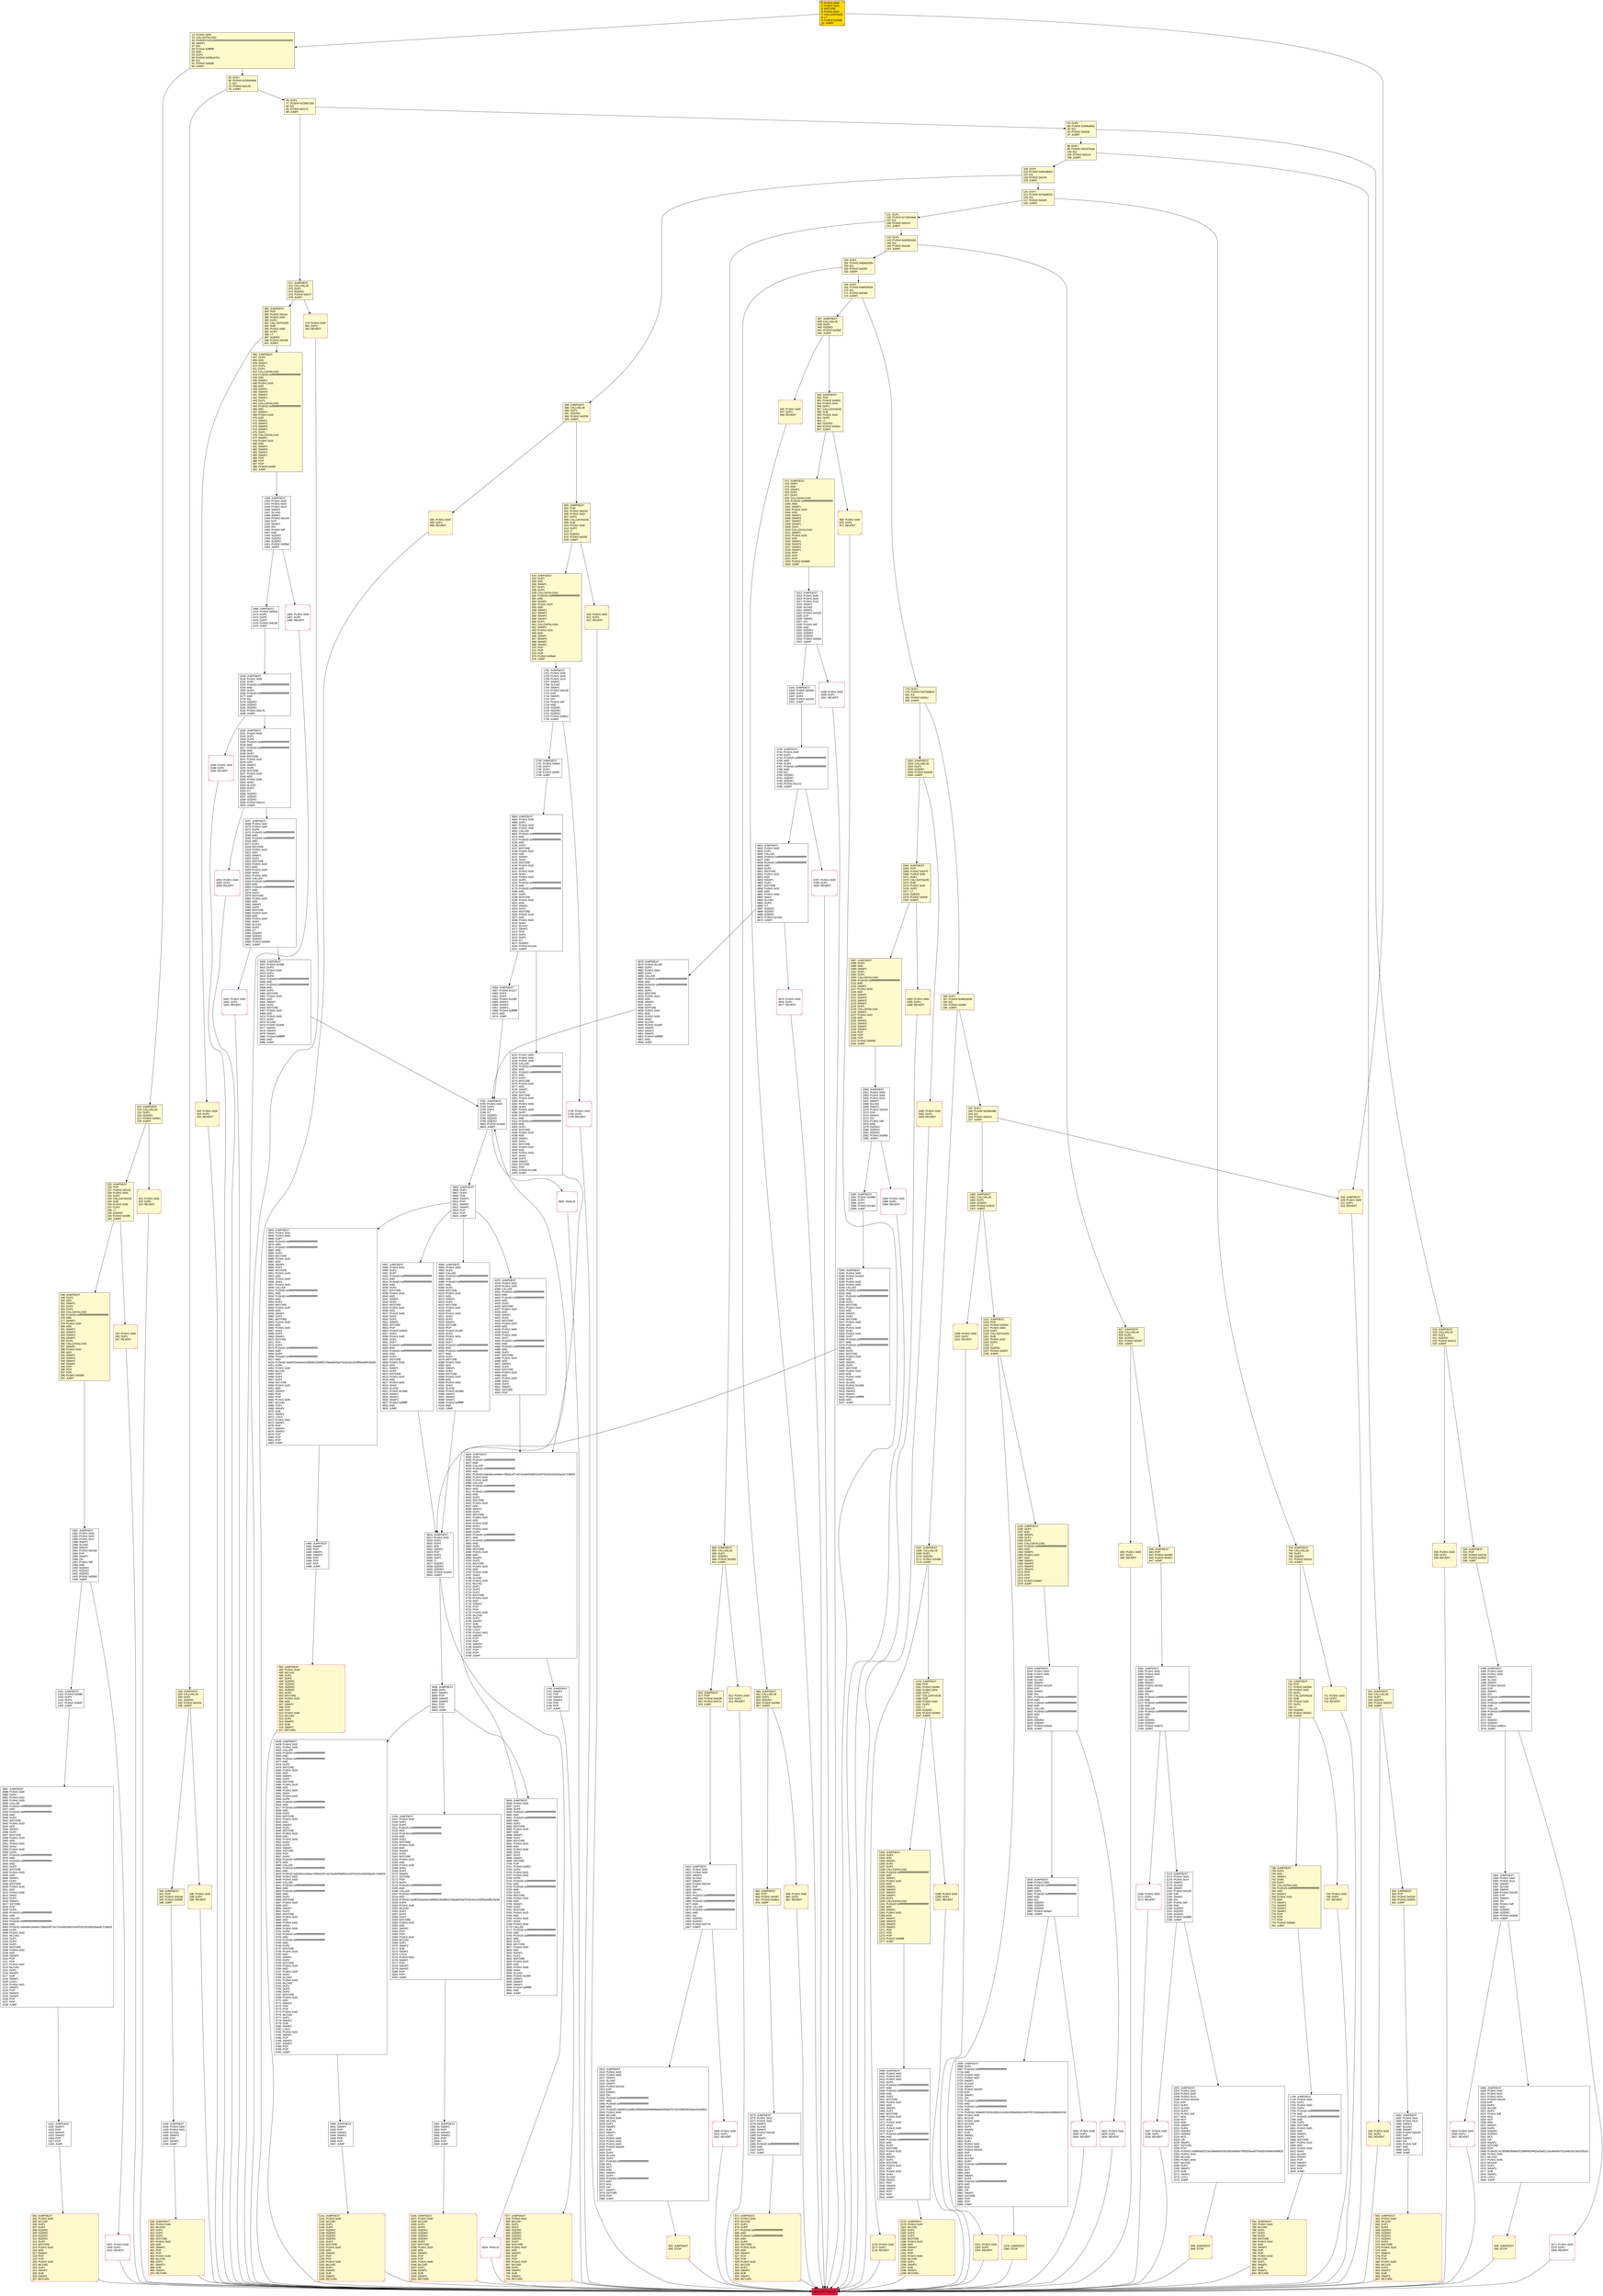 digraph G {
bgcolor=transparent rankdir=UD;
node [shape=box style=filled color=black fillcolor=white fontname=arial fontcolor=black];
1429 [label="1429: JUMPDEST\l1430: PUSH1 0x00\l1432: PUSH1 0x01\l1434: SLOAD\l1435: SWAP1\l1436: POP\l1437: SWAP1\l1438: JUMP\l" ];
827 [label="827: JUMPDEST\l828: CALLVALUE\l829: DUP1\l830: ISZERO\l831: PUSH2 0x0347\l834: JUMPI\l" fillcolor=lemonchiffon ];
600 [label="600: JUMPDEST\l601: POP\l602: PUSH2 0x02a5\l605: PUSH1 0x04\l607: DUP1\l608: CALLDATASIZE\l609: SUB\l610: PUSH1 0x40\l612: DUP2\l613: LT\l614: ISZERO\l615: PUSH2 0x026f\l618: JUMPI\l" fillcolor=lemonchiffon ];
213 [label="213: JUMPDEST\l214: CALLVALUE\l215: DUP1\l216: ISZERO\l217: PUSH2 0x00e1\l220: JUMPI\l" fillcolor=lemonchiffon ];
1381 [label="1381: JUMPDEST\l1382: PUSH1 0x00\l1384: PUSH1 0x03\l1386: PUSH1 0x14\l1388: SWAP1\l1389: SLOAD\l1390: SWAP1\l1391: PUSH2 0x0100\l1394: EXP\l1395: SWAP1\l1396: DIV\l1397: PUSH1 0xff\l1399: AND\l1400: ISZERO\l1401: ISZERO\l1402: ISZERO\l1403: PUSH2 0x0583\l1406: JUMPI\l" ];
588 [label="588: JUMPDEST\l589: CALLVALUE\l590: DUP1\l591: ISZERO\l592: PUSH2 0x0258\l595: JUMPI\l" fillcolor=lemonchiffon ];
4740 [label="4740: JUMPDEST\l4741: PUSH1 0x00\l4743: DUP1\l4744: PUSH20 0xffffffffffffffffffffffffffffffffffffffff\l4765: AND\l4766: DUP4\l4767: PUSH20 0xffffffffffffffffffffffffffffffffffffffff\l4788: AND\l4789: EQ\l4790: ISZERO\l4791: ISZERO\l4792: ISZERO\l4793: PUSH2 0x12c1\l4796: JUMPI\l" ];
3190 [label="3190: JUMPDEST\l3191: PUSH1 0x00\l3193: DUP1\l3194: DUP6\l3195: PUSH20 0xffffffffffffffffffffffffffffffffffffffff\l3216: AND\l3217: PUSH20 0xffffffffffffffffffffffffffffffffffffffff\l3238: AND\l3239: DUP2\l3240: MSTORE\l3241: PUSH1 0x20\l3243: ADD\l3244: SWAP1\l3245: DUP2\l3246: MSTORE\l3247: PUSH1 0x20\l3249: ADD\l3250: PUSH1 0x00\l3252: SHA3\l3253: SLOAD\l3254: DUP3\l3255: GT\l3256: ISZERO\l3257: ISZERO\l3258: ISZERO\l3259: PUSH2 0x0cc3\l3262: JUMPI\l" ];
1608 [label="1608: JUMPDEST\l1609: PUSH1 0x00\l1611: PUSH1 0x03\l1613: PUSH1 0x14\l1615: PUSH2 0x0100\l1618: EXP\l1619: DUP2\l1620: SLOAD\l1621: DUP2\l1622: PUSH1 0xff\l1624: MUL\l1625: NOT\l1626: AND\l1627: SWAP1\l1628: DUP4\l1629: ISZERO\l1630: ISZERO\l1631: MUL\l1632: OR\l1633: SWAP1\l1634: SSTORE\l1635: POP\l1636: PUSH32 0x7805862f689e2f13df9f062ff482ad3ad112aca9e0847911ed832e158c525b33\l1669: PUSH1 0x40\l1671: MLOAD\l1672: PUSH1 0x40\l1674: MLOAD\l1675: DUP1\l1676: SWAP2\l1677: SUB\l1678: SWAP1\l1679: LOG1\l1680: JUMP\l" ];
2390 [label="2390: JUMPDEST\l2391: PUSH2 0x0960\l2394: DUP4\l2395: DUP4\l2396: PUSH2 0x14a3\l2399: JUMP\l" ];
562 [label="562: JUMPDEST\l563: PUSH1 0x40\l565: MLOAD\l566: DUP1\l567: DUP3\l568: ISZERO\l569: ISZERO\l570: ISZERO\l571: ISZERO\l572: DUP2\l573: MSTORE\l574: PUSH1 0x20\l576: ADD\l577: SWAP2\l578: POP\l579: POP\l580: PUSH1 0x40\l582: MLOAD\l583: DUP1\l584: SWAP2\l585: SUB\l586: SWAP1\l587: RETURN\l" fillcolor=lemonchiffon shape=Msquare color=crimson ];
1300 [label="1300: JUMPDEST\l1301: CALLVALUE\l1302: DUP1\l1303: ISZERO\l1304: PUSH2 0x0520\l1307: JUMPI\l" fillcolor=lemonchiffon ];
1198 [label="1198: PUSH1 0x00\l1200: DUP1\l1201: REVERT\l" fillcolor=lemonchiffon shape=Msquare color=crimson ];
1335 [label="1335: JUMPDEST\l1336: DUP2\l1337: ADD\l1338: SWAP1\l1339: DUP1\l1340: DUP1\l1341: CALLDATALOAD\l1342: PUSH20 0xffffffffffffffffffffffffffffffffffffffff\l1363: AND\l1364: SWAP1\l1365: PUSH1 0x20\l1367: ADD\l1368: SWAP1\l1369: SWAP3\l1370: SWAP2\l1371: SWAP1\l1372: POP\l1373: POP\l1374: POP\l1375: PUSH2 0x09ef\l1378: JUMP\l" fillcolor=lemonchiffon ];
945 [label="945: PUSH1 0x00\l947: DUP1\l948: REVERT\l" fillcolor=lemonchiffon shape=Msquare color=crimson ];
1411 [label="1411: JUMPDEST\l1412: PUSH2 0x058d\l1415: DUP4\l1416: DUP4\l1417: PUSH2 0x0b47\l1420: JUMP\l" ];
4083 [label="4083: JUMPDEST\l4084: PUSH1 0x00\l4086: DUP1\l4087: PUSH1 0x02\l4089: PUSH1 0x00\l4091: CALLER\l4092: PUSH20 0xffffffffffffffffffffffffffffffffffffffff\l4113: AND\l4114: PUSH20 0xffffffffffffffffffffffffffffffffffffffff\l4135: AND\l4136: DUP2\l4137: MSTORE\l4138: PUSH1 0x20\l4140: ADD\l4141: SWAP1\l4142: DUP2\l4143: MSTORE\l4144: PUSH1 0x20\l4146: ADD\l4147: PUSH1 0x00\l4149: SHA3\l4150: PUSH1 0x00\l4152: DUP6\l4153: PUSH20 0xffffffffffffffffffffffffffffffffffffffff\l4174: AND\l4175: PUSH20 0xffffffffffffffffffffffffffffffffffffffff\l4196: AND\l4197: DUP2\l4198: MSTORE\l4199: PUSH1 0x20\l4201: ADD\l4202: SWAP1\l4203: DUP2\l4204: MSTORE\l4205: PUSH1 0x20\l4207: ADD\l4208: PUSH1 0x00\l4210: SHA3\l4211: SLOAD\l4212: SWAP1\l4213: POP\l4214: DUP1\l4215: DUP4\l4216: GT\l4217: ISZERO\l4218: PUSH2 0x1104\l4221: JUMPI\l" ];
302 [label="302: JUMPDEST\l303: PUSH1 0x40\l305: MLOAD\l306: DUP1\l307: DUP3\l308: ISZERO\l309: ISZERO\l310: ISZERO\l311: ISZERO\l312: DUP2\l313: MSTORE\l314: PUSH1 0x20\l316: ADD\l317: SWAP2\l318: POP\l319: POP\l320: PUSH1 0x40\l322: MLOAD\l323: DUP1\l324: SWAP2\l325: SUB\l326: SWAP1\l327: RETURN\l" fillcolor=lemonchiffon shape=Msquare color=crimson ];
383 [label="383: JUMPDEST\l384: POP\l385: PUSH2 0x01ec\l388: PUSH1 0x04\l390: DUP1\l391: CALLDATASIZE\l392: SUB\l393: PUSH1 0x60\l395: DUP2\l396: LT\l397: ISZERO\l398: PUSH2 0x0196\l401: JUMPI\l" fillcolor=lemonchiffon ];
5804 [label="5804: INVALID\l" shape=Msquare color=crimson ];
13 [label="13: PUSH1 0x00\l15: CALLDATALOAD\l16: PUSH29 0x0100000000000000000000000000000000000000000000000000000000\l46: SWAP1\l47: DIV\l48: PUSH4 0xffffffff\l53: AND\l54: DUP1\l55: PUSH4 0x095ea7b3\l60: EQ\l61: PUSH2 0x00d5\l64: JUMPI\l" fillcolor=lemonchiffon ];
340 [label="340: JUMPDEST\l341: POP\l342: PUSH2 0x015d\l345: PUSH2 0x0595\l348: JUMP\l" fillcolor=lemonchiffon ];
1202 [label="1202: JUMPDEST\l1203: DUP2\l1204: ADD\l1205: SWAP1\l1206: DUP1\l1207: DUP1\l1208: CALLDATALOAD\l1209: PUSH20 0xffffffffffffffffffffffffffffffffffffffff\l1230: AND\l1231: SWAP1\l1232: PUSH1 0x20\l1234: ADD\l1235: SWAP1\l1236: SWAP3\l1237: SWAP2\l1238: SWAP1\l1239: DUP1\l1240: CALLDATALOAD\l1241: PUSH20 0xffffffffffffffffffffffffffffffffffffffff\l1262: AND\l1263: SWAP1\l1264: PUSH1 0x20\l1266: ADD\l1267: SWAP1\l1268: SWAP3\l1269: SWAP2\l1270: SWAP1\l1271: POP\l1272: POP\l1273: POP\l1274: PUSH2 0x0968\l1277: JUMP\l" fillcolor=lemonchiffon ];
1465 [label="1465: PUSH1 0x00\l1467: DUP1\l1468: REVERT\l" shape=Msquare color=crimson ];
4797 [label="4797: PUSH1 0x00\l4799: DUP1\l4800: REVERT\l" shape=Msquare color=crimson ];
3263 [label="3263: PUSH1 0x00\l3265: DUP1\l3266: REVERT\l" shape=Msquare color=crimson ];
1726 [label="1726: PUSH1 0x00\l1728: DUP1\l1729: REVERT\l" shape=Msquare color=crimson ];
3129 [label="3129: JUMPDEST\l3130: PUSH1 0x00\l3132: DUP1\l3133: PUSH20 0xffffffffffffffffffffffffffffffffffffffff\l3154: AND\l3155: DUP4\l3156: PUSH20 0xffffffffffffffffffffffffffffffffffffffff\l3177: AND\l3178: EQ\l3179: ISZERO\l3180: ISZERO\l3181: ISZERO\l3182: PUSH2 0x0c76\l3185: JUMPI\l" ];
197 [label="197: DUP1\l198: PUSH4 0xf2fde38b\l203: EQ\l204: PUSH2 0x0514\l207: JUMPI\l" fillcolor=lemonchiffon ];
2691 [label="2691: PUSH1 0x00\l2693: DUP1\l2694: REVERT\l" shape=Msquare color=crimson ];
1489 [label="1489: JUMPDEST\l1490: PUSH1 0x03\l1492: PUSH1 0x00\l1494: SWAP1\l1495: SLOAD\l1496: SWAP1\l1497: PUSH2 0x0100\l1500: EXP\l1501: SWAP1\l1502: DIV\l1503: PUSH20 0xffffffffffffffffffffffffffffffffffffffff\l1524: AND\l1525: PUSH20 0xffffffffffffffffffffffffffffffffffffffff\l1546: AND\l1547: CALLER\l1548: PUSH20 0xffffffffffffffffffffffffffffffffffffffff\l1569: AND\l1570: EQ\l1571: ISZERO\l1572: ISZERO\l1573: PUSH2 0x062d\l1576: JUMPI\l" ];
1820 [label="1820: JUMPDEST\l1821: PUSH1 0x03\l1823: PUSH1 0x00\l1825: SWAP1\l1826: SLOAD\l1827: SWAP1\l1828: PUSH2 0x0100\l1831: EXP\l1832: SWAP1\l1833: DIV\l1834: PUSH20 0xffffffffffffffffffffffffffffffffffffffff\l1855: AND\l1856: PUSH20 0xffffffffffffffffffffffffffffffffffffffff\l1877: AND\l1878: CALLER\l1879: PUSH20 0xffffffffffffffffffffffffffffffffffffffff\l1900: AND\l1901: EQ\l1902: ISZERO\l1903: ISZERO\l1904: PUSH2 0x0778\l1907: JUMPI\l" ];
1581 [label="1581: JUMPDEST\l1582: PUSH1 0x03\l1584: PUSH1 0x14\l1586: SWAP1\l1587: SLOAD\l1588: SWAP1\l1589: PUSH2 0x0100\l1592: EXP\l1593: SWAP1\l1594: DIV\l1595: PUSH1 0xff\l1597: AND\l1598: ISZERO\l1599: ISZERO\l1600: PUSH2 0x0648\l1603: JUMPI\l" ];
153 [label="153: DUP1\l154: PUSH4 0x8da5cb5b\l159: EQ\l160: PUSH2 0x0352\l163: JUMPI\l" fillcolor=lemonchiffon ];
703 [label="703: JUMPDEST\l704: CALLVALUE\l705: DUP1\l706: ISZERO\l707: PUSH2 0x02cb\l710: JUMPI\l" fillcolor=lemonchiffon ];
5106 [label="5106: JUMPDEST\l5107: PUSH1 0x00\l5109: DUP1\l5110: DUP6\l5111: PUSH20 0xffffffffffffffffffffffffffffffffffffffff\l5132: AND\l5133: PUSH20 0xffffffffffffffffffffffffffffffffffffffff\l5154: AND\l5155: DUP2\l5156: MSTORE\l5157: PUSH1 0x20\l5159: ADD\l5160: SWAP1\l5161: DUP2\l5162: MSTORE\l5163: PUSH1 0x20\l5165: ADD\l5166: PUSH1 0x00\l5168: SHA3\l5169: DUP2\l5170: SWAP1\l5171: SSTORE\l5172: POP\l5173: DUP3\l5174: PUSH20 0xffffffffffffffffffffffffffffffffffffffff\l5195: AND\l5196: CALLER\l5197: PUSH20 0xffffffffffffffffffffffffffffffffffffffff\l5218: AND\l5219: PUSH32 0xddf252ad1be2c89b69c2b068fc378daa952ba7f163c4a11628f55a4df523b3ef\l5252: DUP5\l5253: PUSH1 0x40\l5255: MLOAD\l5256: DUP1\l5257: DUP3\l5258: DUP2\l5259: MSTORE\l5260: PUSH1 0x20\l5262: ADD\l5263: SWAP2\l5264: POP\l5265: POP\l5266: PUSH1 0x40\l5268: MLOAD\l5269: DUP1\l5270: SWAP2\l5271: SUB\l5272: SWAP1\l5273: LOG3\l5274: PUSH1 0x01\l5276: SWAP1\l5277: POP\l5278: SWAP3\l5279: SWAP2\l5280: POP\l5281: POP\l5282: JUMP\l" ];
1421 [label="1421: JUMPDEST\l1422: SWAP1\l1423: POP\l1424: SWAP3\l1425: SWAP2\l1426: POP\l1427: POP\l1428: JUMP\l" ];
1064 [label="1064: JUMPDEST\l1065: POP\l1066: PUSH2 0x0475\l1069: PUSH1 0x04\l1071: DUP1\l1072: CALLDATASIZE\l1073: SUB\l1074: PUSH1 0x40\l1076: DUP2\l1077: LT\l1078: ISZERO\l1079: PUSH2 0x043f\l1082: JUMPI\l" fillcolor=lemonchiffon ];
402 [label="402: PUSH1 0x00\l404: DUP1\l405: REVERT\l" fillcolor=lemonchiffon shape=Msquare color=crimson ];
871 [label="871: JUMPDEST\l872: PUSH1 0x40\l874: MLOAD\l875: DUP1\l876: DUP3\l877: PUSH20 0xffffffffffffffffffffffffffffffffffffffff\l898: AND\l899: PUSH20 0xffffffffffffffffffffffffffffffffffffffff\l920: AND\l921: DUP2\l922: MSTORE\l923: PUSH1 0x20\l925: ADD\l926: SWAP2\l927: POP\l928: POP\l929: PUSH1 0x40\l931: MLOAD\l932: DUP1\l933: SWAP2\l934: SUB\l935: SWAP1\l936: RETURN\l" fillcolor=lemonchiffon shape=Msquare color=crimson ];
2197 [label="2197: PUSH1 0x00\l2199: DUP1\l2200: REVERT\l" shape=Msquare color=crimson ];
5816 [label="5816: JUMPDEST\l5817: PUSH1 0x00\l5819: DUP2\l5820: DUP4\l5821: ADD\l5822: SWAP1\l5823: POP\l5824: DUP3\l5825: DUP2\l5826: LT\l5827: ISZERO\l5828: ISZERO\l5829: ISZERO\l5830: PUSH2 0x16cb\l5833: JUMPI\l" ];
225 [label="225: JUMPDEST\l226: POP\l227: PUSH2 0x012e\l230: PUSH1 0x04\l232: DUP1\l233: CALLDATASIZE\l234: SUB\l235: PUSH1 0x40\l237: DUP2\l238: LT\l239: ISZERO\l240: PUSH2 0x00f8\l243: JUMPI\l" fillcolor=lemonchiffon ];
142 [label="142: DUP1\l143: PUSH4 0x8456cb59\l148: EQ\l149: PUSH2 0x033b\l152: JUMPI\l" fillcolor=lemonchiffon ];
1175 [label="1175: PUSH1 0x00\l1177: DUP1\l1178: REVERT\l" fillcolor=lemonchiffon shape=Msquare color=crimson ];
3634 [label="3634: JUMPDEST\l3635: PUSH1 0x00\l3637: DUP1\l3638: DUP6\l3639: PUSH20 0xffffffffffffffffffffffffffffffffffffffff\l3660: AND\l3661: PUSH20 0xffffffffffffffffffffffffffffffffffffffff\l3682: AND\l3683: DUP2\l3684: MSTORE\l3685: PUSH1 0x20\l3687: ADD\l3688: SWAP1\l3689: DUP2\l3690: MSTORE\l3691: PUSH1 0x20\l3693: ADD\l3694: PUSH1 0x00\l3696: SHA3\l3697: DUP2\l3698: SWAP1\l3699: SSTORE\l3700: POP\l3701: PUSH2 0x0f03\l3704: DUP3\l3705: PUSH1 0x02\l3707: PUSH1 0x00\l3709: DUP8\l3710: PUSH20 0xffffffffffffffffffffffffffffffffffffffff\l3731: AND\l3732: PUSH20 0xffffffffffffffffffffffffffffffffffffffff\l3753: AND\l3754: DUP2\l3755: MSTORE\l3756: PUSH1 0x20\l3758: ADD\l3759: SWAP1\l3760: DUP2\l3761: MSTORE\l3762: PUSH1 0x20\l3764: ADD\l3765: PUSH1 0x00\l3767: SHA3\l3768: PUSH1 0x00\l3770: CALLER\l3771: PUSH20 0xffffffffffffffffffffffffffffffffffffffff\l3792: AND\l3793: PUSH20 0xffffffffffffffffffffffffffffffffffffffff\l3814: AND\l3815: DUP2\l3816: MSTORE\l3817: PUSH1 0x20\l3819: ADD\l3820: SWAP1\l3821: DUP2\l3822: MSTORE\l3823: PUSH1 0x20\l3825: ADD\l3826: PUSH1 0x00\l3828: SHA3\l3829: SLOAD\l3830: PUSH2 0x169f\l3833: SWAP1\l3834: SWAP2\l3835: SWAP1\l3836: PUSH4 0xffffffff\l3841: AND\l3842: JUMP\l" ];
131 [label="131: DUP1\l132: PUSH4 0x715018a6\l137: EQ\l138: PUSH2 0x0324\l141: JUMPI\l" fillcolor=lemonchiffon ];
937 [label="937: JUMPDEST\l938: CALLVALUE\l939: DUP1\l940: ISZERO\l941: PUSH2 0x03b5\l944: JUMPI\l" fillcolor=lemonchiffon ];
1026 [label="1026: JUMPDEST\l1027: PUSH1 0x40\l1029: MLOAD\l1030: DUP1\l1031: DUP3\l1032: ISZERO\l1033: ISZERO\l1034: ISZERO\l1035: ISZERO\l1036: DUP2\l1037: MSTORE\l1038: PUSH1 0x20\l1040: ADD\l1041: SWAP2\l1042: POP\l1043: POP\l1044: PUSH1 0x40\l1046: MLOAD\l1047: DUP1\l1048: SWAP2\l1049: SUB\l1050: SWAP1\l1051: RETURN\l" fillcolor=lemonchiffon shape=Msquare color=crimson ];
1748 [label="1748: JUMPDEST\l1749: PUSH1 0x00\l1751: DUP1\l1752: PUSH1 0x00\l1754: DUP4\l1755: PUSH20 0xffffffffffffffffffffffffffffffffffffffff\l1776: AND\l1777: PUSH20 0xffffffffffffffffffffffffffffffffffffffff\l1798: AND\l1799: DUP2\l1800: MSTORE\l1801: PUSH1 0x20\l1803: ADD\l1804: SWAP1\l1805: DUP2\l1806: MSTORE\l1807: PUSH1 0x20\l1809: ADD\l1810: PUSH1 0x00\l1812: SHA3\l1813: SLOAD\l1814: SWAP1\l1815: POP\l1816: SWAP2\l1817: SWAP1\l1818: POP\l1819: JUMP\l" ];
4356 [label="4356: JUMPDEST\l4357: PUSH2 0x1117\l4360: DUP4\l4361: DUP3\l4362: PUSH2 0x169f\l4365: SWAP1\l4366: SWAP2\l4367: SWAP1\l4368: PUSH4 0xffffffff\l4373: AND\l4374: JUMP\l" ];
1141 [label="1141: JUMPDEST\l1142: PUSH1 0x40\l1144: MLOAD\l1145: DUP1\l1146: DUP3\l1147: ISZERO\l1148: ISZERO\l1149: ISZERO\l1150: ISZERO\l1151: DUP2\l1152: MSTORE\l1153: PUSH1 0x20\l1155: ADD\l1156: SWAP2\l1157: POP\l1158: POP\l1159: PUSH1 0x40\l1161: MLOAD\l1162: DUP1\l1163: SWAP2\l1164: SUB\l1165: SWAP1\l1166: RETURN\l" fillcolor=lemonchiffon shape=Msquare color=crimson ];
518 [label="518: JUMPDEST\l519: CALLVALUE\l520: DUP1\l521: ISZERO\l522: PUSH2 0x0212\l525: JUMPI\l" fillcolor=lemonchiffon ];
98 [label="98: DUP1\l99: PUSH4 0x5c975abb\l104: EQ\l105: PUSH2 0x021d\l108: JUMPI\l" fillcolor=lemonchiffon ];
248 [label="248: JUMPDEST\l249: DUP2\l250: ADD\l251: SWAP1\l252: DUP1\l253: DUP1\l254: CALLDATALOAD\l255: PUSH20 0xffffffffffffffffffffffffffffffffffffffff\l276: AND\l277: SWAP1\l278: PUSH1 0x20\l280: ADD\l281: SWAP1\l282: SWAP3\l283: SWAP2\l284: SWAP1\l285: DUP1\l286: CALLDATALOAD\l287: SWAP1\l288: PUSH1 0x20\l290: ADD\l291: SWAP1\l292: SWAP3\l293: SWAP2\l294: SWAP1\l295: POP\l296: POP\l297: POP\l298: PUSH2 0x0565\l301: JUMP\l" fillcolor=lemonchiffon ];
1278 [label="1278: JUMPDEST\l1279: PUSH1 0x40\l1281: MLOAD\l1282: DUP1\l1283: DUP3\l1284: DUP2\l1285: MSTORE\l1286: PUSH1 0x20\l1288: ADD\l1289: SWAP2\l1290: POP\l1291: POP\l1292: PUSH1 0x40\l1294: MLOAD\l1295: DUP1\l1296: SWAP2\l1297: SUB\l1298: SWAP1\l1299: RETURN\l" fillcolor=lemonchiffon shape=Msquare color=crimson ];
109 [label="109: DUP1\l110: PUSH4 0x66188463\l115: EQ\l116: PUSH2 0x024c\l119: JUMPI\l" fillcolor=lemonchiffon ];
2274 [label="2274: JUMPDEST\l2275: PUSH1 0x03\l2277: PUSH1 0x00\l2279: SWAP1\l2280: SLOAD\l2281: SWAP1\l2282: PUSH2 0x0100\l2285: EXP\l2286: SWAP1\l2287: DIV\l2288: PUSH20 0xffffffffffffffffffffffffffffffffffffffff\l2309: AND\l2310: DUP2\l2311: JUMP\l" ];
244 [label="244: PUSH1 0x00\l246: DUP1\l247: REVERT\l" fillcolor=lemonchiffon shape=Msquare color=crimson ];
2342 [label="2342: JUMPDEST\l2343: PUSH2 0x0930\l2346: DUP4\l2347: DUP4\l2348: PUSH2 0x1284\l2351: JUMP\l" ];
839 [label="839: JUMPDEST\l840: POP\l841: PUSH2 0x0350\l844: PUSH2 0x0821\l847: JUMP\l" fillcolor=lemonchiffon ];
949 [label="949: JUMPDEST\l950: POP\l951: PUSH2 0x0402\l954: PUSH1 0x04\l956: DUP1\l957: CALLDATASIZE\l958: SUB\l959: PUSH1 0x40\l961: DUP2\l962: LT\l963: ISZERO\l964: PUSH2 0x03cc\l967: JUMPI\l" fillcolor=lemonchiffon ];
0 [label="0: PUSH1 0x80\l2: PUSH1 0x40\l4: MSTORE\l5: PUSH1 0x04\l7: CALLDATASIZE\l8: LT\l9: PUSH2 0x00d0\l12: JUMPI\l" fillcolor=lemonchiffon shape=Msquare fillcolor=gold ];
120 [label="120: DUP1\l121: PUSH4 0x70a08231\l126: EQ\l127: PUSH2 0x02bf\l130: JUMPI\l" fillcolor=lemonchiffon ];
711 [label="711: PUSH1 0x00\l713: DUP1\l714: REVERT\l" fillcolor=lemonchiffon shape=Msquare color=crimson ];
968 [label="968: PUSH1 0x00\l970: DUP1\l971: REVERT\l" fillcolor=lemonchiffon shape=Msquare color=crimson ];
623 [label="623: JUMPDEST\l624: DUP2\l625: ADD\l626: SWAP1\l627: DUP1\l628: DUP1\l629: CALLDATALOAD\l630: PUSH20 0xffffffffffffffffffffffffffffffffffffffff\l651: AND\l652: SWAP1\l653: PUSH1 0x20\l655: ADD\l656: SWAP1\l657: SWAP3\l658: SWAP2\l659: SWAP1\l660: DUP1\l661: CALLDATALOAD\l662: SWAP1\l663: PUSH1 0x20\l665: ADD\l666: SWAP1\l667: SWAP3\l668: SWAP2\l669: SWAP1\l670: POP\l671: POP\l672: POP\l673: PUSH2 0x06a4\l676: JUMP\l" fillcolor=lemonchiffon ];
2543 [label="2543: JUMPDEST\l2544: PUSH1 0x03\l2546: PUSH1 0x00\l2548: SWAP1\l2549: SLOAD\l2550: SWAP1\l2551: PUSH2 0x0100\l2554: EXP\l2555: SWAP1\l2556: DIV\l2557: PUSH20 0xffffffffffffffffffffffffffffffffffffffff\l2578: AND\l2579: PUSH20 0xffffffffffffffffffffffffffffffffffffffff\l2600: AND\l2601: CALLER\l2602: PUSH20 0xffffffffffffffffffffffffffffffffffffffff\l2623: AND\l2624: EQ\l2625: ISZERO\l2626: ISZERO\l2627: PUSH2 0x0a4b\l2630: JUMPI\l" ];
1740 [label="1740: JUMPDEST\l1741: SWAP1\l1742: POP\l1743: SWAP3\l1744: SWAP2\l1745: POP\l1746: POP\l1747: JUMP\l" ];
816 [label="816: JUMPDEST\l817: POP\l818: PUSH2 0x0339\l821: PUSH2 0x071c\l824: JUMP\l" fillcolor=lemonchiffon ];
5834 [label="5834: INVALID\l" shape=Msquare color=crimson ];
4504 [label="4504: JUMPDEST\l4505: DUP4\l4506: PUSH20 0xffffffffffffffffffffffffffffffffffffffff\l4527: AND\l4528: CALLER\l4529: PUSH20 0xffffffffffffffffffffffffffffffffffffffff\l4550: AND\l4551: PUSH32 0x8c5be1e5ebec7d5bd14f71427d1e84f3dd0314c0f7b2291e5b200ac8c7c3b925\l4584: PUSH1 0x02\l4586: PUSH1 0x00\l4588: CALLER\l4589: PUSH20 0xffffffffffffffffffffffffffffffffffffffff\l4610: AND\l4611: PUSH20 0xffffffffffffffffffffffffffffffffffffffff\l4632: AND\l4633: DUP2\l4634: MSTORE\l4635: PUSH1 0x20\l4637: ADD\l4638: SWAP1\l4639: DUP2\l4640: MSTORE\l4641: PUSH1 0x20\l4643: ADD\l4644: PUSH1 0x00\l4646: SHA3\l4647: PUSH1 0x00\l4649: DUP9\l4650: PUSH20 0xffffffffffffffffffffffffffffffffffffffff\l4671: AND\l4672: PUSH20 0xffffffffffffffffffffffffffffffffffffffff\l4693: AND\l4694: DUP2\l4695: MSTORE\l4696: PUSH1 0x20\l4698: ADD\l4699: SWAP1\l4700: DUP2\l4701: MSTORE\l4702: PUSH1 0x20\l4704: ADD\l4705: PUSH1 0x00\l4707: SHA3\l4708: SLOAD\l4709: PUSH1 0x40\l4711: MLOAD\l4712: DUP1\l4713: DUP3\l4714: DUP2\l4715: MSTORE\l4716: PUSH1 0x20\l4718: ADD\l4719: SWAP2\l4720: POP\l4721: POP\l4722: PUSH1 0x40\l4724: MLOAD\l4725: DUP1\l4726: SWAP2\l4727: SUB\l4728: SWAP1\l4729: LOG3\l4730: PUSH1 0x01\l4732: SWAP2\l4733: POP\l4734: POP\l4735: SWAP3\l4736: SWAP2\l4737: POP\l4738: POP\l4739: JUMP\l" ];
406 [label="406: JUMPDEST\l407: DUP2\l408: ADD\l409: SWAP1\l410: DUP1\l411: DUP1\l412: CALLDATALOAD\l413: PUSH20 0xffffffffffffffffffffffffffffffffffffffff\l434: AND\l435: SWAP1\l436: PUSH1 0x20\l438: ADD\l439: SWAP1\l440: SWAP3\l441: SWAP2\l442: SWAP1\l443: DUP1\l444: CALLDATALOAD\l445: PUSH20 0xffffffffffffffffffffffffffffffffffffffff\l466: AND\l467: SWAP1\l468: PUSH1 0x20\l470: ADD\l471: SWAP1\l472: SWAP3\l473: SWAP2\l474: SWAP1\l475: DUP1\l476: CALLDATALOAD\l477: SWAP1\l478: PUSH1 0x20\l480: ADD\l481: SWAP1\l482: SWAP3\l483: SWAP2\l484: SWAP1\l485: POP\l486: POP\l487: POP\l488: PUSH2 0x059f\l491: JUMP\l" fillcolor=lemonchiffon ];
2695 [label="2695: JUMPDEST\l2696: DUP1\l2697: PUSH20 0xffffffffffffffffffffffffffffffffffffffff\l2718: AND\l2719: PUSH1 0x03\l2721: PUSH1 0x00\l2723: SWAP1\l2724: SLOAD\l2725: SWAP1\l2726: PUSH2 0x0100\l2729: EXP\l2730: SWAP1\l2731: DIV\l2732: PUSH20 0xffffffffffffffffffffffffffffffffffffffff\l2753: AND\l2754: PUSH20 0xffffffffffffffffffffffffffffffffffffffff\l2775: AND\l2776: PUSH32 0x8be0079c531659141344cd1fd0a4f28419497f9722a3daafe3b4186f6b6457e0\l2809: PUSH1 0x40\l2811: MLOAD\l2812: PUSH1 0x40\l2814: MLOAD\l2815: DUP1\l2816: SWAP2\l2817: SUB\l2818: SWAP1\l2819: LOG3\l2820: DUP1\l2821: PUSH1 0x03\l2823: PUSH1 0x00\l2825: PUSH2 0x0100\l2828: EXP\l2829: DUP2\l2830: SLOAD\l2831: DUP2\l2832: PUSH20 0xffffffffffffffffffffffffffffffffffffffff\l2853: MUL\l2854: NOT\l2855: AND\l2856: SWAP1\l2857: DUP4\l2858: PUSH20 0xffffffffffffffffffffffffffffffffffffffff\l2879: AND\l2880: MUL\l2881: OR\l2882: SWAP1\l2883: SSTORE\l2884: POP\l2885: POP\l2886: JUMP\l" ];
1179 [label="1179: JUMPDEST\l1180: POP\l1181: PUSH2 0x04fe\l1184: PUSH1 0x04\l1186: DUP1\l1187: CALLDATASIZE\l1188: SUB\l1189: PUSH1 0x40\l1191: DUP2\l1192: LT\l1193: ISZERO\l1194: PUSH2 0x04b2\l1197: JUMPI\l" fillcolor=lemonchiffon ];
221 [label="221: PUSH1 0x00\l223: DUP1\l224: REVERT\l" fillcolor=lemonchiffon shape=Msquare color=crimson ];
850 [label="850: JUMPDEST\l851: CALLVALUE\l852: DUP1\l853: ISZERO\l854: PUSH2 0x035e\l857: JUMPI\l" fillcolor=lemonchiffon ];
734 [label="734: PUSH1 0x00\l736: DUP1\l737: REVERT\l" fillcolor=lemonchiffon shape=Msquare color=crimson ];
175 [label="175: DUP1\l176: PUSH4 0xd73dd623\l181: EQ\l182: PUSH2 0x041c\l185: JUMPI\l" fillcolor=lemonchiffon ];
2338 [label="2338: PUSH1 0x00\l2340: DUP1\l2341: REVERT\l" shape=Msquare color=crimson ];
549 [label="549: PUSH1 0x00\l551: DUP1\l552: REVERT\l" fillcolor=lemonchiffon shape=Msquare color=crimson ];
1060 [label="1060: PUSH1 0x00\l1062: DUP1\l1063: REVERT\l" fillcolor=lemonchiffon shape=Msquare color=crimson ];
2887 [label="2887: JUMPDEST\l2888: PUSH1 0x00\l2890: DUP2\l2891: PUSH1 0x02\l2893: PUSH1 0x00\l2895: CALLER\l2896: PUSH20 0xffffffffffffffffffffffffffffffffffffffff\l2917: AND\l2918: PUSH20 0xffffffffffffffffffffffffffffffffffffffff\l2939: AND\l2940: DUP2\l2941: MSTORE\l2942: PUSH1 0x20\l2944: ADD\l2945: SWAP1\l2946: DUP2\l2947: MSTORE\l2948: PUSH1 0x20\l2950: ADD\l2951: PUSH1 0x00\l2953: SHA3\l2954: PUSH1 0x00\l2956: DUP6\l2957: PUSH20 0xffffffffffffffffffffffffffffffffffffffff\l2978: AND\l2979: PUSH20 0xffffffffffffffffffffffffffffffffffffffff\l3000: AND\l3001: DUP2\l3002: MSTORE\l3003: PUSH1 0x20\l3005: ADD\l3006: SWAP1\l3007: DUP2\l3008: MSTORE\l3009: PUSH1 0x20\l3011: ADD\l3012: PUSH1 0x00\l3014: SHA3\l3015: DUP2\l3016: SWAP1\l3017: SSTORE\l3018: POP\l3019: DUP3\l3020: PUSH20 0xffffffffffffffffffffffffffffffffffffffff\l3041: AND\l3042: CALLER\l3043: PUSH20 0xffffffffffffffffffffffffffffffffffffffff\l3064: AND\l3065: PUSH32 0x8c5be1e5ebec7d5bd14f71427d1e84f3dd0314c0f7b2291e5b200ac8c7c3b925\l3098: DUP5\l3099: PUSH1 0x40\l3101: MLOAD\l3102: DUP1\l3103: DUP3\l3104: DUP2\l3105: MSTORE\l3106: PUSH1 0x20\l3108: ADD\l3109: SWAP2\l3110: POP\l3111: POP\l3112: PUSH1 0x40\l3114: MLOAD\l3115: DUP1\l3116: SWAP2\l3117: SUB\l3118: SWAP1\l3119: LOG3\l3120: PUSH1 0x01\l3122: SWAP1\l3123: POP\l3124: SWAP3\l3125: SWAP2\l3126: POP\l3127: POP\l3128: JUMP\l" ];
1577 [label="1577: PUSH1 0x00\l1579: DUP1\l1580: REVERT\l" shape=Msquare color=crimson ];
812 [label="812: PUSH1 0x00\l814: DUP1\l815: REVERT\l" fillcolor=lemonchiffon shape=Msquare color=crimson ];
1480 [label="1480: JUMPDEST\l1481: SWAP1\l1482: POP\l1483: SWAP4\l1484: SWAP3\l1485: POP\l1486: POP\l1487: POP\l1488: JUMP\l" ];
2201 [label="2201: JUMPDEST\l2202: PUSH1 0x01\l2204: PUSH1 0x03\l2206: PUSH1 0x14\l2208: PUSH2 0x0100\l2211: EXP\l2212: DUP2\l2213: SLOAD\l2214: DUP2\l2215: PUSH1 0xff\l2217: MUL\l2218: NOT\l2219: AND\l2220: SWAP1\l2221: DUP4\l2222: ISZERO\l2223: ISZERO\l2224: MUL\l2225: OR\l2226: SWAP1\l2227: SSTORE\l2228: POP\l2229: PUSH32 0x6985a02210a168e66602d3235cb6db0e70f92b3ba4d376a33c0f3d9434bff625\l2262: PUSH1 0x40\l2264: MLOAD\l2265: PUSH1 0x40\l2267: MLOAD\l2268: DUP1\l2269: SWAP2\l2270: SUB\l2271: SWAP1\l2272: LOG1\l2273: JUMP\l" ];
1052 [label="1052: JUMPDEST\l1053: CALLVALUE\l1054: DUP1\l1055: ISZERO\l1056: PUSH2 0x0428\l1059: JUMPI\l" fillcolor=lemonchiffon ];
1469 [label="1469: JUMPDEST\l1470: PUSH2 0x05c8\l1473: DUP5\l1474: DUP5\l1475: DUP5\l1476: PUSH2 0x0c39\l1479: JUMP\l" ];
539 [label="539: JUMPDEST\l540: STOP\l" fillcolor=lemonchiffon shape=Msquare color=crimson ];
2352 [label="2352: JUMPDEST\l2353: SWAP1\l2354: POP\l2355: SWAP3\l2356: SWAP2\l2357: POP\l2358: POP\l2359: JUMP\l" ];
2312 [label="2312: JUMPDEST\l2313: PUSH1 0x00\l2315: PUSH1 0x03\l2317: PUSH1 0x14\l2319: SWAP1\l2320: SLOAD\l2321: SWAP1\l2322: PUSH2 0x0100\l2325: EXP\l2326: SWAP1\l2327: DIV\l2328: PUSH1 0xff\l2330: AND\l2331: ISZERO\l2332: ISZERO\l2333: ISZERO\l2334: PUSH2 0x0926\l2337: JUMPI\l" ];
1331 [label="1331: PUSH1 0x00\l1333: DUP1\l1334: REVERT\l" fillcolor=lemonchiffon shape=Msquare color=crimson ];
5805 [label="5805: JUMPDEST\l5806: DUP2\l5807: DUP4\l5808: SUB\l5809: SWAP1\l5810: POP\l5811: SWAP3\l5812: SWAP2\l5813: POP\l5814: POP\l5815: JUMP\l" ];
2635 [label="2635: JUMPDEST\l2636: PUSH1 0x00\l2638: PUSH20 0xffffffffffffffffffffffffffffffffffffffff\l2659: AND\l2660: DUP2\l2661: PUSH20 0xffffffffffffffffffffffffffffffffffffffff\l2682: AND\l2683: EQ\l2684: ISZERO\l2685: ISZERO\l2686: ISZERO\l2687: PUSH2 0x0a87\l2690: JUMPI\l" ];
677 [label="677: JUMPDEST\l678: PUSH1 0x40\l680: MLOAD\l681: DUP1\l682: DUP3\l683: ISZERO\l684: ISZERO\l685: ISZERO\l686: ISZERO\l687: DUP2\l688: MSTORE\l689: PUSH1 0x20\l691: ADD\l692: SWAP2\l693: POP\l694: POP\l695: PUSH1 0x40\l697: MLOAD\l698: DUP1\l699: SWAP2\l700: SUB\l701: SWAP1\l702: RETURN\l" fillcolor=lemonchiffon shape=Msquare color=crimson ];
1083 [label="1083: PUSH1 0x00\l1085: DUP1\l1086: REVERT\l" fillcolor=lemonchiffon shape=Msquare color=crimson ];
1087 [label="1087: JUMPDEST\l1088: DUP2\l1089: ADD\l1090: SWAP1\l1091: DUP1\l1092: DUP1\l1093: CALLDATALOAD\l1094: PUSH20 0xffffffffffffffffffffffffffffffffffffffff\l1115: AND\l1116: SWAP1\l1117: PUSH1 0x20\l1119: ADD\l1120: SWAP1\l1121: SWAP3\l1122: SWAP2\l1123: SWAP1\l1124: DUP1\l1125: CALLDATALOAD\l1126: SWAP1\l1127: PUSH1 0x20\l1129: ADD\l1130: SWAP1\l1131: SWAP3\l1132: SWAP2\l1133: SWAP1\l1134: POP\l1135: POP\l1136: POP\l1137: PUSH2 0x0938\l1140: JUMP\l" fillcolor=lemonchiffon ];
3406 [label="3406: JUMPDEST\l3407: PUSH2 0x0d9f\l3410: DUP3\l3411: PUSH1 0x00\l3413: DUP1\l3414: DUP8\l3415: PUSH20 0xffffffffffffffffffffffffffffffffffffffff\l3436: AND\l3437: PUSH20 0xffffffffffffffffffffffffffffffffffffffff\l3458: AND\l3459: DUP2\l3460: MSTORE\l3461: PUSH1 0x20\l3463: ADD\l3464: SWAP1\l3465: DUP2\l3466: MSTORE\l3467: PUSH1 0x20\l3469: ADD\l3470: PUSH1 0x00\l3472: SHA3\l3473: SLOAD\l3474: PUSH2 0x169f\l3477: SWAP1\l3478: SWAP2\l3479: SWAP1\l3480: PUSH4 0xffffffff\l3485: AND\l3486: JUMP\l" ];
553 [label="553: JUMPDEST\l554: POP\l555: PUSH2 0x0232\l558: PUSH2 0x0691\l561: JUMP\l" fillcolor=lemonchiffon ];
738 [label="738: JUMPDEST\l739: DUP2\l740: ADD\l741: SWAP1\l742: DUP1\l743: DUP1\l744: CALLDATALOAD\l745: PUSH20 0xffffffffffffffffffffffffffffffffffffffff\l766: AND\l767: SWAP1\l768: PUSH1 0x20\l770: ADD\l771: SWAP1\l772: SWAP3\l773: SWAP2\l774: SWAP1\l775: POP\l776: POP\l777: POP\l778: PUSH2 0x06d4\l781: JUMP\l" fillcolor=lemonchiffon ];
1439 [label="1439: JUMPDEST\l1440: PUSH1 0x00\l1442: PUSH1 0x03\l1444: PUSH1 0x14\l1446: SWAP1\l1447: SLOAD\l1448: SWAP1\l1449: PUSH2 0x0100\l1452: EXP\l1453: SWAP1\l1454: DIV\l1455: PUSH1 0xff\l1457: AND\l1458: ISZERO\l1459: ISZERO\l1460: ISZERO\l1461: PUSH2 0x05bd\l1464: JUMPI\l" ];
4874 [label="4874: PUSH1 0x00\l4876: DUP1\l4877: REVERT\l" shape=Msquare color=crimson ];
825 [label="825: JUMPDEST\l826: STOP\l" fillcolor=lemonchiffon shape=Msquare color=crimson ];
526 [label="526: PUSH1 0x00\l528: DUP1\l529: REVERT\l" fillcolor=lemonchiffon shape=Msquare color=crimson ];
87 [label="87: DUP1\l88: PUSH4 0x3f4ba83a\l93: EQ\l94: PUSH2 0x0206\l97: JUMPI\l" fillcolor=lemonchiffon ];
972 [label="972: JUMPDEST\l973: DUP2\l974: ADD\l975: SWAP1\l976: DUP1\l977: DUP1\l978: CALLDATALOAD\l979: PUSH20 0xffffffffffffffffffffffffffffffffffffffff\l1000: AND\l1001: SWAP1\l1002: PUSH1 0x20\l1004: ADD\l1005: SWAP1\l1006: SWAP3\l1007: SWAP2\l1008: SWAP1\l1009: DUP1\l1010: CALLDATALOAD\l1011: SWAP1\l1012: PUSH1 0x20\l1014: ADD\l1015: SWAP1\l1016: SWAP3\l1017: SWAP2\l1018: SWAP1\l1019: POP\l1020: POP\l1021: POP\l1022: PUSH2 0x0908\l1025: JUMP\l" fillcolor=lemonchiffon ];
804 [label="804: JUMPDEST\l805: CALLVALUE\l806: DUP1\l807: ISZERO\l808: PUSH2 0x0330\l811: JUMPI\l" fillcolor=lemonchiffon ];
1730 [label="1730: JUMPDEST\l1731: PUSH2 0x06cc\l1734: DUP4\l1735: DUP4\l1736: PUSH2 0x0ff3\l1739: JUMP\l" ];
5791 [label="5791: JUMPDEST\l5792: PUSH1 0x00\l5794: DUP3\l5795: DUP3\l5796: GT\l5797: ISZERO\l5798: ISZERO\l5799: ISZERO\l5800: PUSH2 0x16ad\l5803: JUMPI\l" ];
164 [label="164: DUP1\l165: PUSH4 0xa9059cbb\l170: EQ\l171: PUSH2 0x03a9\l174: JUMPI\l" fillcolor=lemonchiffon ];
782 [label="782: JUMPDEST\l783: PUSH1 0x40\l785: MLOAD\l786: DUP1\l787: DUP3\l788: DUP2\l789: MSTORE\l790: PUSH1 0x20\l792: ADD\l793: SWAP2\l794: POP\l795: POP\l796: PUSH1 0x40\l798: MLOAD\l799: DUP1\l800: SWAP2\l801: SUB\l802: SWAP1\l803: RETURN\l" fillcolor=lemonchiffon shape=Msquare color=crimson ];
1308 [label="1308: PUSH1 0x00\l1310: DUP1\l1311: REVERT\l" fillcolor=lemonchiffon shape=Msquare color=crimson ];
65 [label="65: DUP1\l66: PUSH4 0x18160ddd\l71: EQ\l72: PUSH2 0x0148\l75: JUMPI\l" fillcolor=lemonchiffon ];
371 [label="371: JUMPDEST\l372: CALLVALUE\l373: DUP1\l374: ISZERO\l375: PUSH2 0x017f\l378: JUMPI\l" fillcolor=lemonchiffon ];
186 [label="186: DUP1\l187: PUSH4 0xdd62ed3e\l192: EQ\l193: PUSH2 0x048f\l196: JUMPI\l" fillcolor=lemonchiffon ];
2400 [label="2400: JUMPDEST\l2401: SWAP1\l2402: POP\l2403: SWAP3\l2404: SWAP2\l2405: POP\l2406: POP\l2407: JUMP\l" ];
5283 [label="5283: JUMPDEST\l5284: PUSH1 0x00\l5286: PUSH2 0x1534\l5289: DUP3\l5290: PUSH1 0x02\l5292: PUSH1 0x00\l5294: CALLER\l5295: PUSH20 0xffffffffffffffffffffffffffffffffffffffff\l5316: AND\l5317: PUSH20 0xffffffffffffffffffffffffffffffffffffffff\l5338: AND\l5339: DUP2\l5340: MSTORE\l5341: PUSH1 0x20\l5343: ADD\l5344: SWAP1\l5345: DUP2\l5346: MSTORE\l5347: PUSH1 0x20\l5349: ADD\l5350: PUSH1 0x00\l5352: SHA3\l5353: PUSH1 0x00\l5355: DUP7\l5356: PUSH20 0xffffffffffffffffffffffffffffffffffffffff\l5377: AND\l5378: PUSH20 0xffffffffffffffffffffffffffffffffffffffff\l5399: AND\l5400: DUP2\l5401: MSTORE\l5402: PUSH1 0x20\l5404: ADD\l5405: SWAP1\l5406: DUP2\l5407: MSTORE\l5408: PUSH1 0x20\l5410: ADD\l5411: PUSH1 0x00\l5413: SHA3\l5414: SLOAD\l5415: PUSH2 0x16b8\l5418: SWAP1\l5419: SWAP2\l5420: SWAP1\l5421: PUSH4 0xffffffff\l5426: AND\l5427: JUMP\l" ];
3267 [label="3267: JUMPDEST\l3268: PUSH1 0x02\l3270: PUSH1 0x00\l3272: DUP6\l3273: PUSH20 0xffffffffffffffffffffffffffffffffffffffff\l3294: AND\l3295: PUSH20 0xffffffffffffffffffffffffffffffffffffffff\l3316: AND\l3317: DUP2\l3318: MSTORE\l3319: PUSH1 0x20\l3321: ADD\l3322: SWAP1\l3323: DUP2\l3324: MSTORE\l3325: PUSH1 0x20\l3327: ADD\l3328: PUSH1 0x00\l3330: SHA3\l3331: PUSH1 0x00\l3333: CALLER\l3334: PUSH20 0xffffffffffffffffffffffffffffffffffffffff\l3355: AND\l3356: PUSH20 0xffffffffffffffffffffffffffffffffffffffff\l3377: AND\l3378: DUP2\l3379: MSTORE\l3380: PUSH1 0x20\l3382: ADD\l3383: SWAP1\l3384: DUP2\l3385: MSTORE\l3386: PUSH1 0x20\l3388: ADD\l3389: PUSH1 0x00\l3391: SHA3\l3392: SLOAD\l3393: DUP3\l3394: GT\l3395: ISZERO\l3396: ISZERO\l3397: ISZERO\l3398: PUSH2 0x0d4e\l3401: JUMPI\l" ];
2360 [label="2360: JUMPDEST\l2361: PUSH1 0x00\l2363: PUSH1 0x03\l2365: PUSH1 0x14\l2367: SWAP1\l2368: SLOAD\l2369: SWAP1\l2370: PUSH2 0x0100\l2373: EXP\l2374: SWAP1\l2375: DIV\l2376: PUSH1 0xff\l2378: AND\l2379: ISZERO\l2380: ISZERO\l2381: ISZERO\l2382: PUSH2 0x0956\l2385: JUMPI\l" ];
848 [label="848: JUMPDEST\l849: STOP\l" fillcolor=lemonchiffon shape=Msquare color=crimson ];
5835 [label="5835: JUMPDEST\l5836: DUP1\l5837: SWAP1\l5838: POP\l5839: SWAP3\l5840: SWAP2\l5841: POP\l5842: POP\l5843: JUMP\l" ];
619 [label="619: PUSH1 0x00\l621: DUP1\l622: REVERT\l" fillcolor=lemonchiffon shape=Msquare color=crimson ];
715 [label="715: JUMPDEST\l716: POP\l717: PUSH2 0x030e\l720: PUSH1 0x04\l722: DUP1\l723: CALLDATASIZE\l724: SUB\l725: PUSH1 0x20\l727: DUP2\l728: LT\l729: ISZERO\l730: PUSH2 0x02e2\l733: JUMPI\l" fillcolor=lemonchiffon ];
530 [label="530: JUMPDEST\l531: POP\l532: PUSH2 0x021b\l535: PUSH2 0x05d1\l538: JUMP\l" fillcolor=lemonchiffon ];
492 [label="492: JUMPDEST\l493: PUSH1 0x40\l495: MLOAD\l496: DUP1\l497: DUP3\l498: ISZERO\l499: ISZERO\l500: ISZERO\l501: ISZERO\l502: DUP2\l503: MSTORE\l504: PUSH1 0x20\l506: ADD\l507: SWAP2\l508: POP\l509: POP\l510: PUSH1 0x40\l512: MLOAD\l513: DUP1\l514: SWAP2\l515: SUB\l516: SWAP1\l517: RETURN\l" fillcolor=lemonchiffon shape=Msquare color=crimson ];
4222 [label="4222: PUSH1 0x00\l4224: PUSH1 0x02\l4226: PUSH1 0x00\l4228: CALLER\l4229: PUSH20 0xffffffffffffffffffffffffffffffffffffffff\l4250: AND\l4251: PUSH20 0xffffffffffffffffffffffffffffffffffffffff\l4272: AND\l4273: DUP2\l4274: MSTORE\l4275: PUSH1 0x20\l4277: ADD\l4278: SWAP1\l4279: DUP2\l4280: MSTORE\l4281: PUSH1 0x20\l4283: ADD\l4284: PUSH1 0x00\l4286: SHA3\l4287: PUSH1 0x00\l4289: DUP7\l4290: PUSH20 0xffffffffffffffffffffffffffffffffffffffff\l4311: AND\l4312: PUSH20 0xffffffffffffffffffffffffffffffffffffffff\l4333: AND\l4334: DUP2\l4335: MSTORE\l4336: PUSH1 0x20\l4338: ADD\l4339: SWAP1\l4340: DUP2\l4341: MSTORE\l4342: PUSH1 0x20\l4344: ADD\l4345: PUSH1 0x00\l4347: SHA3\l4348: DUP2\l4349: SWAP1\l4350: SSTORE\l4351: POP\l4352: PUSH2 0x1198\l4355: JUMP\l" ];
3186 [label="3186: PUSH1 0x00\l3188: DUP1\l3189: REVERT\l" shape=Msquare color=crimson ];
4375 [label="4375: JUMPDEST\l4376: PUSH1 0x02\l4378: PUSH1 0x00\l4380: CALLER\l4381: PUSH20 0xffffffffffffffffffffffffffffffffffffffff\l4402: AND\l4403: PUSH20 0xffffffffffffffffffffffffffffffffffffffff\l4424: AND\l4425: DUP2\l4426: MSTORE\l4427: PUSH1 0x20\l4429: ADD\l4430: SWAP1\l4431: DUP2\l4432: MSTORE\l4433: PUSH1 0x20\l4435: ADD\l4436: PUSH1 0x00\l4438: SHA3\l4439: PUSH1 0x00\l4441: DUP7\l4442: PUSH20 0xffffffffffffffffffffffffffffffffffffffff\l4463: AND\l4464: PUSH20 0xffffffffffffffffffffffffffffffffffffffff\l4485: AND\l4486: DUP2\l4487: MSTORE\l4488: PUSH1 0x20\l4490: ADD\l4491: SWAP1\l4492: DUP2\l4493: MSTORE\l4494: PUSH1 0x20\l4496: ADD\l4497: PUSH1 0x00\l4499: SHA3\l4500: DUP2\l4501: SWAP1\l4502: SSTORE\l4503: POP\l" ];
5844 [label="5844: EXIT BLOCK\l" fillcolor=crimson ];
208 [label="208: JUMPDEST\l209: PUSH1 0x00\l211: DUP1\l212: REVERT\l" fillcolor=lemonchiffon shape=Msquare color=crimson ];
1908 [label="1908: PUSH1 0x00\l1910: DUP1\l1911: REVERT\l" shape=Msquare color=crimson ];
4959 [label="4959: JUMPDEST\l4960: PUSH1 0x00\l4962: DUP1\l4963: CALLER\l4964: PUSH20 0xffffffffffffffffffffffffffffffffffffffff\l4985: AND\l4986: PUSH20 0xffffffffffffffffffffffffffffffffffffffff\l5007: AND\l5008: DUP2\l5009: MSTORE\l5010: PUSH1 0x20\l5012: ADD\l5013: SWAP1\l5014: DUP2\l5015: MSTORE\l5016: PUSH1 0x20\l5018: ADD\l5019: PUSH1 0x00\l5021: SHA3\l5022: DUP2\l5023: SWAP1\l5024: SSTORE\l5025: POP\l5026: PUSH2 0x13f2\l5029: DUP3\l5030: PUSH1 0x00\l5032: DUP1\l5033: DUP7\l5034: PUSH20 0xffffffffffffffffffffffffffffffffffffffff\l5055: AND\l5056: PUSH20 0xffffffffffffffffffffffffffffffffffffffff\l5077: AND\l5078: DUP2\l5079: MSTORE\l5080: PUSH1 0x20\l5082: ADD\l5083: SWAP1\l5084: DUP2\l5085: MSTORE\l5086: PUSH1 0x20\l5088: ADD\l5089: PUSH1 0x00\l5091: SHA3\l5092: SLOAD\l5093: PUSH2 0x16b8\l5096: SWAP1\l5097: SWAP2\l5098: SWAP1\l5099: PUSH4 0xffffffff\l5104: AND\l5105: JUMP\l" ];
2169 [label="2169: PUSH1 0x00\l2171: DUP1\l2172: REVERT\l" shape=Msquare color=crimson ];
5428 [label="5428: JUMPDEST\l5429: PUSH1 0x02\l5431: PUSH1 0x00\l5433: CALLER\l5434: PUSH20 0xffffffffffffffffffffffffffffffffffffffff\l5455: AND\l5456: PUSH20 0xffffffffffffffffffffffffffffffffffffffff\l5477: AND\l5478: DUP2\l5479: MSTORE\l5480: PUSH1 0x20\l5482: ADD\l5483: SWAP1\l5484: DUP2\l5485: MSTORE\l5486: PUSH1 0x20\l5488: ADD\l5489: PUSH1 0x00\l5491: SHA3\l5492: PUSH1 0x00\l5494: DUP6\l5495: PUSH20 0xffffffffffffffffffffffffffffffffffffffff\l5516: AND\l5517: PUSH20 0xffffffffffffffffffffffffffffffffffffffff\l5538: AND\l5539: DUP2\l5540: MSTORE\l5541: PUSH1 0x20\l5543: ADD\l5544: SWAP1\l5545: DUP2\l5546: MSTORE\l5547: PUSH1 0x20\l5549: ADD\l5550: PUSH1 0x00\l5552: SHA3\l5553: DUP2\l5554: SWAP1\l5555: SSTORE\l5556: POP\l5557: DUP3\l5558: PUSH20 0xffffffffffffffffffffffffffffffffffffffff\l5579: AND\l5580: CALLER\l5581: PUSH20 0xffffffffffffffffffffffffffffffffffffffff\l5602: AND\l5603: PUSH32 0x8c5be1e5ebec7d5bd14f71427d1e84f3dd0314c0f7b2291e5b200ac8c7c3b925\l5636: PUSH1 0x02\l5638: PUSH1 0x00\l5640: CALLER\l5641: PUSH20 0xffffffffffffffffffffffffffffffffffffffff\l5662: AND\l5663: PUSH20 0xffffffffffffffffffffffffffffffffffffffff\l5684: AND\l5685: DUP2\l5686: MSTORE\l5687: PUSH1 0x20\l5689: ADD\l5690: SWAP1\l5691: DUP2\l5692: MSTORE\l5693: PUSH1 0x20\l5695: ADD\l5696: PUSH1 0x00\l5698: SHA3\l5699: PUSH1 0x00\l5701: DUP8\l5702: PUSH20 0xffffffffffffffffffffffffffffffffffffffff\l5723: AND\l5724: PUSH20 0xffffffffffffffffffffffffffffffffffffffff\l5745: AND\l5746: DUP2\l5747: MSTORE\l5748: PUSH1 0x20\l5750: ADD\l5751: SWAP1\l5752: DUP2\l5753: MSTORE\l5754: PUSH1 0x20\l5756: ADD\l5757: PUSH1 0x00\l5759: SHA3\l5760: SLOAD\l5761: PUSH1 0x40\l5763: MLOAD\l5764: DUP1\l5765: DUP3\l5766: DUP2\l5767: MSTORE\l5768: PUSH1 0x20\l5770: ADD\l5771: SWAP2\l5772: POP\l5773: POP\l5774: PUSH1 0x40\l5776: MLOAD\l5777: DUP1\l5778: SWAP2\l5779: SUB\l5780: SWAP1\l5781: LOG3\l5782: PUSH1 0x01\l5784: SWAP1\l5785: POP\l5786: SWAP3\l5787: SWAP2\l5788: POP\l5789: POP\l5790: JUMP\l" ];
379 [label="379: PUSH1 0x00\l381: DUP1\l382: REVERT\l" fillcolor=lemonchiffon shape=Msquare color=crimson ];
1312 [label="1312: JUMPDEST\l1313: POP\l1314: PUSH2 0x0563\l1317: PUSH1 0x04\l1319: DUP1\l1320: CALLDATASIZE\l1321: SUB\l1322: PUSH1 0x20\l1324: DUP2\l1325: LT\l1326: ISZERO\l1327: PUSH2 0x0537\l1330: JUMPI\l" fillcolor=lemonchiffon ];
1167 [label="1167: JUMPDEST\l1168: CALLVALUE\l1169: DUP1\l1170: ISZERO\l1171: PUSH2 0x049b\l1174: JUMPI\l" fillcolor=lemonchiffon ];
862 [label="862: JUMPDEST\l863: POP\l864: PUSH2 0x0367\l867: PUSH2 0x08e2\l870: JUMP\l" fillcolor=lemonchiffon ];
1407 [label="1407: PUSH1 0x00\l1409: DUP1\l1410: REVERT\l" shape=Msquare color=crimson ];
2081 [label="2081: JUMPDEST\l2082: PUSH1 0x03\l2084: PUSH1 0x00\l2086: SWAP1\l2087: SLOAD\l2088: SWAP1\l2089: PUSH2 0x0100\l2092: EXP\l2093: SWAP1\l2094: DIV\l2095: PUSH20 0xffffffffffffffffffffffffffffffffffffffff\l2116: AND\l2117: PUSH20 0xffffffffffffffffffffffffffffffffffffffff\l2138: AND\l2139: CALLER\l2140: PUSH20 0xffffffffffffffffffffffffffffffffffffffff\l2161: AND\l2162: EQ\l2163: ISZERO\l2164: ISZERO\l2165: PUSH2 0x087d\l2168: JUMPI\l" ];
835 [label="835: PUSH1 0x00\l837: DUP1\l838: REVERT\l" fillcolor=lemonchiffon shape=Msquare color=crimson ];
4801 [label="4801: JUMPDEST\l4802: PUSH1 0x00\l4804: DUP1\l4805: CALLER\l4806: PUSH20 0xffffffffffffffffffffffffffffffffffffffff\l4827: AND\l4828: PUSH20 0xffffffffffffffffffffffffffffffffffffffff\l4849: AND\l4850: DUP2\l4851: MSTORE\l4852: PUSH1 0x20\l4854: ADD\l4855: SWAP1\l4856: DUP2\l4857: MSTORE\l4858: PUSH1 0x20\l4860: ADD\l4861: PUSH1 0x00\l4863: SHA3\l4864: SLOAD\l4865: DUP3\l4866: GT\l4867: ISZERO\l4868: ISZERO\l4869: ISZERO\l4870: PUSH2 0x130e\l4873: JUMPI\l" ];
1604 [label="1604: PUSH1 0x00\l1606: DUP1\l1607: REVERT\l" shape=Msquare color=crimson ];
2631 [label="2631: PUSH1 0x00\l2633: DUP1\l2634: REVERT\l" shape=Msquare color=crimson ];
1700 [label="1700: JUMPDEST\l1701: PUSH1 0x00\l1703: PUSH1 0x03\l1705: PUSH1 0x14\l1707: SWAP1\l1708: SLOAD\l1709: SWAP1\l1710: PUSH2 0x0100\l1713: EXP\l1714: SWAP1\l1715: DIV\l1716: PUSH1 0xff\l1718: AND\l1719: ISZERO\l1720: ISZERO\l1721: ISZERO\l1722: PUSH2 0x06c2\l1725: JUMPI\l" ];
76 [label="76: DUP1\l77: PUSH4 0x23b872dd\l82: EQ\l83: PUSH2 0x0173\l86: JUMPI\l" fillcolor=lemonchiffon ];
541 [label="541: JUMPDEST\l542: CALLVALUE\l543: DUP1\l544: ISZERO\l545: PUSH2 0x0229\l548: JUMPI\l" fillcolor=lemonchiffon ];
3402 [label="3402: PUSH1 0x00\l3404: DUP1\l3405: REVERT\l" shape=Msquare color=crimson ];
349 [label="349: JUMPDEST\l350: PUSH1 0x40\l352: MLOAD\l353: DUP1\l354: DUP3\l355: DUP2\l356: MSTORE\l357: PUSH1 0x20\l359: ADD\l360: SWAP2\l361: POP\l362: POP\l363: PUSH1 0x40\l365: MLOAD\l366: DUP1\l367: SWAP2\l368: SUB\l369: SWAP1\l370: RETURN\l" fillcolor=lemonchiffon shape=Msquare color=crimson ];
1912 [label="1912: JUMPDEST\l1913: PUSH1 0x03\l1915: PUSH1 0x00\l1917: SWAP1\l1918: SLOAD\l1919: SWAP1\l1920: PUSH2 0x0100\l1923: EXP\l1924: SWAP1\l1925: DIV\l1926: PUSH20 0xffffffffffffffffffffffffffffffffffffffff\l1947: AND\l1948: PUSH20 0xffffffffffffffffffffffffffffffffffffffff\l1969: AND\l1970: PUSH32 0xf8df31144d9c2f0f6b59d69b8b98abd5459d07f2742c4df920b25aae33c64820\l2003: PUSH1 0x40\l2005: MLOAD\l2006: PUSH1 0x40\l2008: MLOAD\l2009: DUP1\l2010: SWAP2\l2011: SUB\l2012: SWAP1\l2013: LOG2\l2014: PUSH1 0x00\l2016: PUSH1 0x03\l2018: PUSH1 0x00\l2020: PUSH2 0x0100\l2023: EXP\l2024: DUP2\l2025: SLOAD\l2026: DUP2\l2027: PUSH20 0xffffffffffffffffffffffffffffffffffffffff\l2048: MUL\l2049: NOT\l2050: AND\l2051: SWAP1\l2052: DUP4\l2053: PUSH20 0xffffffffffffffffffffffffffffffffffffffff\l2074: AND\l2075: MUL\l2076: OR\l2077: SWAP1\l2078: SSTORE\l2079: POP\l2080: JUMP\l" ];
336 [label="336: PUSH1 0x00\l338: DUP1\l339: REVERT\l" fillcolor=lemonchiffon shape=Msquare color=crimson ];
2408 [label="2408: JUMPDEST\l2409: PUSH1 0x00\l2411: PUSH1 0x02\l2413: PUSH1 0x00\l2415: DUP5\l2416: PUSH20 0xffffffffffffffffffffffffffffffffffffffff\l2437: AND\l2438: PUSH20 0xffffffffffffffffffffffffffffffffffffffff\l2459: AND\l2460: DUP2\l2461: MSTORE\l2462: PUSH1 0x20\l2464: ADD\l2465: SWAP1\l2466: DUP2\l2467: MSTORE\l2468: PUSH1 0x20\l2470: ADD\l2471: PUSH1 0x00\l2473: SHA3\l2474: PUSH1 0x00\l2476: DUP4\l2477: PUSH20 0xffffffffffffffffffffffffffffffffffffffff\l2498: AND\l2499: PUSH20 0xffffffffffffffffffffffffffffffffffffffff\l2520: AND\l2521: DUP2\l2522: MSTORE\l2523: PUSH1 0x20\l2525: ADD\l2526: SWAP1\l2527: DUP2\l2528: MSTORE\l2529: PUSH1 0x20\l2531: ADD\l2532: PUSH1 0x00\l2534: SHA3\l2535: SLOAD\l2536: SWAP1\l2537: POP\l2538: SWAP3\l2539: SWAP2\l2540: POP\l2541: POP\l2542: JUMP\l" ];
2386 [label="2386: PUSH1 0x00\l2388: DUP1\l2389: REVERT\l" shape=Msquare color=crimson ];
3843 [label="3843: JUMPDEST\l3844: PUSH1 0x02\l3846: PUSH1 0x00\l3848: DUP7\l3849: PUSH20 0xffffffffffffffffffffffffffffffffffffffff\l3870: AND\l3871: PUSH20 0xffffffffffffffffffffffffffffffffffffffff\l3892: AND\l3893: DUP2\l3894: MSTORE\l3895: PUSH1 0x20\l3897: ADD\l3898: SWAP1\l3899: DUP2\l3900: MSTORE\l3901: PUSH1 0x20\l3903: ADD\l3904: PUSH1 0x00\l3906: SHA3\l3907: PUSH1 0x00\l3909: CALLER\l3910: PUSH20 0xffffffffffffffffffffffffffffffffffffffff\l3931: AND\l3932: PUSH20 0xffffffffffffffffffffffffffffffffffffffff\l3953: AND\l3954: DUP2\l3955: MSTORE\l3956: PUSH1 0x20\l3958: ADD\l3959: SWAP1\l3960: DUP2\l3961: MSTORE\l3962: PUSH1 0x20\l3964: ADD\l3965: PUSH1 0x00\l3967: SHA3\l3968: DUP2\l3969: SWAP1\l3970: SSTORE\l3971: POP\l3972: DUP3\l3973: PUSH20 0xffffffffffffffffffffffffffffffffffffffff\l3994: AND\l3995: DUP5\l3996: PUSH20 0xffffffffffffffffffffffffffffffffffffffff\l4017: AND\l4018: PUSH32 0xddf252ad1be2c89b69c2b068fc378daa952ba7f163c4a11628f55a4df523b3ef\l4051: DUP5\l4052: PUSH1 0x40\l4054: MLOAD\l4055: DUP1\l4056: DUP3\l4057: DUP2\l4058: MSTORE\l4059: PUSH1 0x20\l4061: ADD\l4062: SWAP2\l4063: POP\l4064: POP\l4065: PUSH1 0x40\l4067: MLOAD\l4068: DUP1\l4069: SWAP2\l4070: SUB\l4071: SWAP1\l4072: LOG3\l4073: PUSH1 0x01\l4075: SWAP1\l4076: POP\l4077: SWAP4\l4078: SWAP3\l4079: POP\l4080: POP\l4081: POP\l4082: JUMP\l" ];
328 [label="328: JUMPDEST\l329: CALLVALUE\l330: DUP1\l331: ISZERO\l332: PUSH2 0x0154\l335: JUMPI\l" fillcolor=lemonchiffon ];
596 [label="596: PUSH1 0x00\l598: DUP1\l599: REVERT\l" fillcolor=lemonchiffon shape=Msquare color=crimson ];
1379 [label="1379: JUMPDEST\l1380: STOP\l" fillcolor=lemonchiffon shape=Msquare color=crimson ];
4878 [label="4878: JUMPDEST\l4879: PUSH2 0x135f\l4882: DUP3\l4883: PUSH1 0x00\l4885: DUP1\l4886: CALLER\l4887: PUSH20 0xffffffffffffffffffffffffffffffffffffffff\l4908: AND\l4909: PUSH20 0xffffffffffffffffffffffffffffffffffffffff\l4930: AND\l4931: DUP2\l4932: MSTORE\l4933: PUSH1 0x20\l4935: ADD\l4936: SWAP1\l4937: DUP2\l4938: MSTORE\l4939: PUSH1 0x20\l4941: ADD\l4942: PUSH1 0x00\l4944: SHA3\l4945: SLOAD\l4946: PUSH2 0x169f\l4949: SWAP1\l4950: SWAP2\l4951: SWAP1\l4952: PUSH4 0xffffffff\l4957: AND\l4958: JUMP\l" ];
1681 [label="1681: JUMPDEST\l1682: PUSH1 0x03\l1684: PUSH1 0x14\l1686: SWAP1\l1687: SLOAD\l1688: SWAP1\l1689: PUSH2 0x0100\l1692: EXP\l1693: SWAP1\l1694: DIV\l1695: PUSH1 0xff\l1697: AND\l1698: DUP2\l1699: JUMP\l" ];
2173 [label="2173: JUMPDEST\l2174: PUSH1 0x03\l2176: PUSH1 0x14\l2178: SWAP1\l2179: SLOAD\l2180: SWAP1\l2181: PUSH2 0x0100\l2184: EXP\l2185: SWAP1\l2186: DIV\l2187: PUSH1 0xff\l2189: AND\l2190: ISZERO\l2191: ISZERO\l2192: ISZERO\l2193: PUSH2 0x0899\l2196: JUMPI\l" ];
858 [label="858: PUSH1 0x00\l860: DUP1\l861: REVERT\l" fillcolor=lemonchiffon shape=Msquare color=crimson ];
3487 [label="3487: JUMPDEST\l3488: PUSH1 0x00\l3490: DUP1\l3491: DUP7\l3492: PUSH20 0xffffffffffffffffffffffffffffffffffffffff\l3513: AND\l3514: PUSH20 0xffffffffffffffffffffffffffffffffffffffff\l3535: AND\l3536: DUP2\l3537: MSTORE\l3538: PUSH1 0x20\l3540: ADD\l3541: SWAP1\l3542: DUP2\l3543: MSTORE\l3544: PUSH1 0x20\l3546: ADD\l3547: PUSH1 0x00\l3549: SHA3\l3550: DUP2\l3551: SWAP1\l3552: SSTORE\l3553: POP\l3554: PUSH2 0x0e32\l3557: DUP3\l3558: PUSH1 0x00\l3560: DUP1\l3561: DUP7\l3562: PUSH20 0xffffffffffffffffffffffffffffffffffffffff\l3583: AND\l3584: PUSH20 0xffffffffffffffffffffffffffffffffffffffff\l3605: AND\l3606: DUP2\l3607: MSTORE\l3608: PUSH1 0x20\l3610: ADD\l3611: SWAP1\l3612: DUP2\l3613: MSTORE\l3614: PUSH1 0x20\l3616: ADD\l3617: PUSH1 0x00\l3619: SHA3\l3620: SLOAD\l3621: PUSH2 0x16b8\l3624: SWAP1\l3625: SWAP2\l3626: SWAP1\l3627: PUSH4 0xffffffff\l3632: AND\l3633: JUMP\l" ];
208 -> 5844;
1908 -> 5844;
492 -> 5844;
2081 -> 2169;
1407 -> 5844;
949 -> 968;
379 -> 5844;
588 -> 600;
848 -> 5844;
5835 -> 5428;
13 -> 213;
4801 -> 4878;
1381 -> 1411;
4740 -> 4797;
142 -> 153;
383 -> 402;
1379 -> 5844;
1581 -> 1608;
336 -> 5844;
2386 -> 5844;
197 -> 1300;
937 -> 945;
858 -> 5844;
2360 -> 2386;
109 -> 120;
142 -> 827;
835 -> 5844;
349 -> 5844;
804 -> 812;
3402 -> 5844;
5816 -> 5834;
5805 -> 4959;
1331 -> 5844;
4801 -> 4874;
541 -> 553;
2201 -> 848;
248 -> 1381;
703 -> 711;
1312 -> 1331;
1700 -> 1730;
65 -> 76;
4083 -> 4356;
2338 -> 5844;
812 -> 5844;
553 -> 1681;
816 -> 1820;
937 -> 949;
1480 -> 492;
120 -> 131;
1335 -> 2543;
383 -> 406;
2274 -> 871;
5805 -> 3843;
782 -> 5844;
1308 -> 5844;
541 -> 549;
5805 -> 3487;
2173 -> 2201;
1179 -> 1198;
0 -> 13;
825 -> 5844;
213 -> 221;
225 -> 248;
3843 -> 1480;
4874 -> 5844;
623 -> 1700;
850 -> 858;
164 -> 937;
2400 -> 1141;
131 -> 804;
2543 -> 2631;
862 -> 2274;
1052 -> 1064;
98 -> 541;
5834 -> 5844;
850 -> 862;
4375 -> 4504;
1167 -> 1179;
1730 -> 4083;
2887 -> 1421;
1489 -> 1577;
2352 -> 1026;
715 -> 734;
5106 -> 2352;
968 -> 5844;
4083 -> 4222;
945 -> 5844;
302 -> 5844;
5804 -> 5844;
600 -> 619;
1465 -> 5844;
2390 -> 5283;
2360 -> 2390;
3487 -> 5816;
949 -> 972;
1820 -> 1912;
1381 -> 1407;
871 -> 5844;
4959 -> 5816;
1202 -> 2408;
518 -> 526;
738 -> 1748;
703 -> 715;
402 -> 5844;
1167 -> 1175;
5835 -> 3634;
3129 -> 3186;
5283 -> 5816;
1681 -> 562;
87 -> 518;
87 -> 98;
588 -> 596;
1748 -> 782;
5816 -> 5835;
328 -> 336;
3186 -> 5844;
131 -> 142;
1052 -> 1060;
2169 -> 5844;
175 -> 1052;
1489 -> 1581;
2312 -> 2338;
3190 -> 3263;
340 -> 1429;
5428 -> 2400;
3406 -> 5791;
4504 -> 1740;
98 -> 109;
186 -> 1167;
619 -> 5844;
596 -> 5844;
1439 -> 1469;
972 -> 2312;
2081 -> 2173;
3129 -> 3190;
3267 -> 3402;
5791 -> 5805;
1604 -> 5844;
213 -> 225;
2631 -> 5844;
164 -> 175;
1421 -> 302;
175 -> 186;
5805 -> 4375;
120 -> 703;
65 -> 328;
677 -> 5844;
4878 -> 5791;
1083 -> 5844;
549 -> 5844;
1060 -> 5844;
2342 -> 4740;
76 -> 371;
153 -> 850;
76 -> 87;
109 -> 588;
1087 -> 2360;
539 -> 5844;
827 -> 839;
1577 -> 5844;
1912 -> 825;
225 -> 244;
3267 -> 3406;
371 -> 379;
715 -> 738;
1179 -> 1202;
600 -> 623;
526 -> 5844;
839 -> 2081;
244 -> 5844;
3634 -> 5791;
1608 -> 539;
518 -> 530;
2695 -> 1379;
153 -> 164;
1411 -> 2887;
1278 -> 5844;
1141 -> 5844;
4222 -> 4504;
221 -> 5844;
5791 -> 5804;
13 -> 65;
734 -> 5844;
371 -> 383;
1469 -> 3129;
711 -> 5844;
1300 -> 1308;
1439 -> 1465;
1064 -> 1083;
1064 -> 1087;
0 -> 208;
2635 -> 2691;
2408 -> 1278;
804 -> 816;
4797 -> 5844;
2312 -> 2342;
3263 -> 5844;
1726 -> 5844;
3190 -> 3267;
1581 -> 1604;
2173 -> 2197;
1300 -> 1312;
1312 -> 1335;
562 -> 5844;
1198 -> 5844;
406 -> 1439;
2197 -> 5844;
827 -> 835;
186 -> 197;
1175 -> 5844;
328 -> 340;
5835 -> 5106;
530 -> 1489;
4740 -> 4801;
1026 -> 5844;
2635 -> 2695;
1429 -> 349;
1740 -> 677;
1700 -> 1726;
2691 -> 5844;
197 -> 208;
1820 -> 1908;
4356 -> 5791;
2543 -> 2635;
}